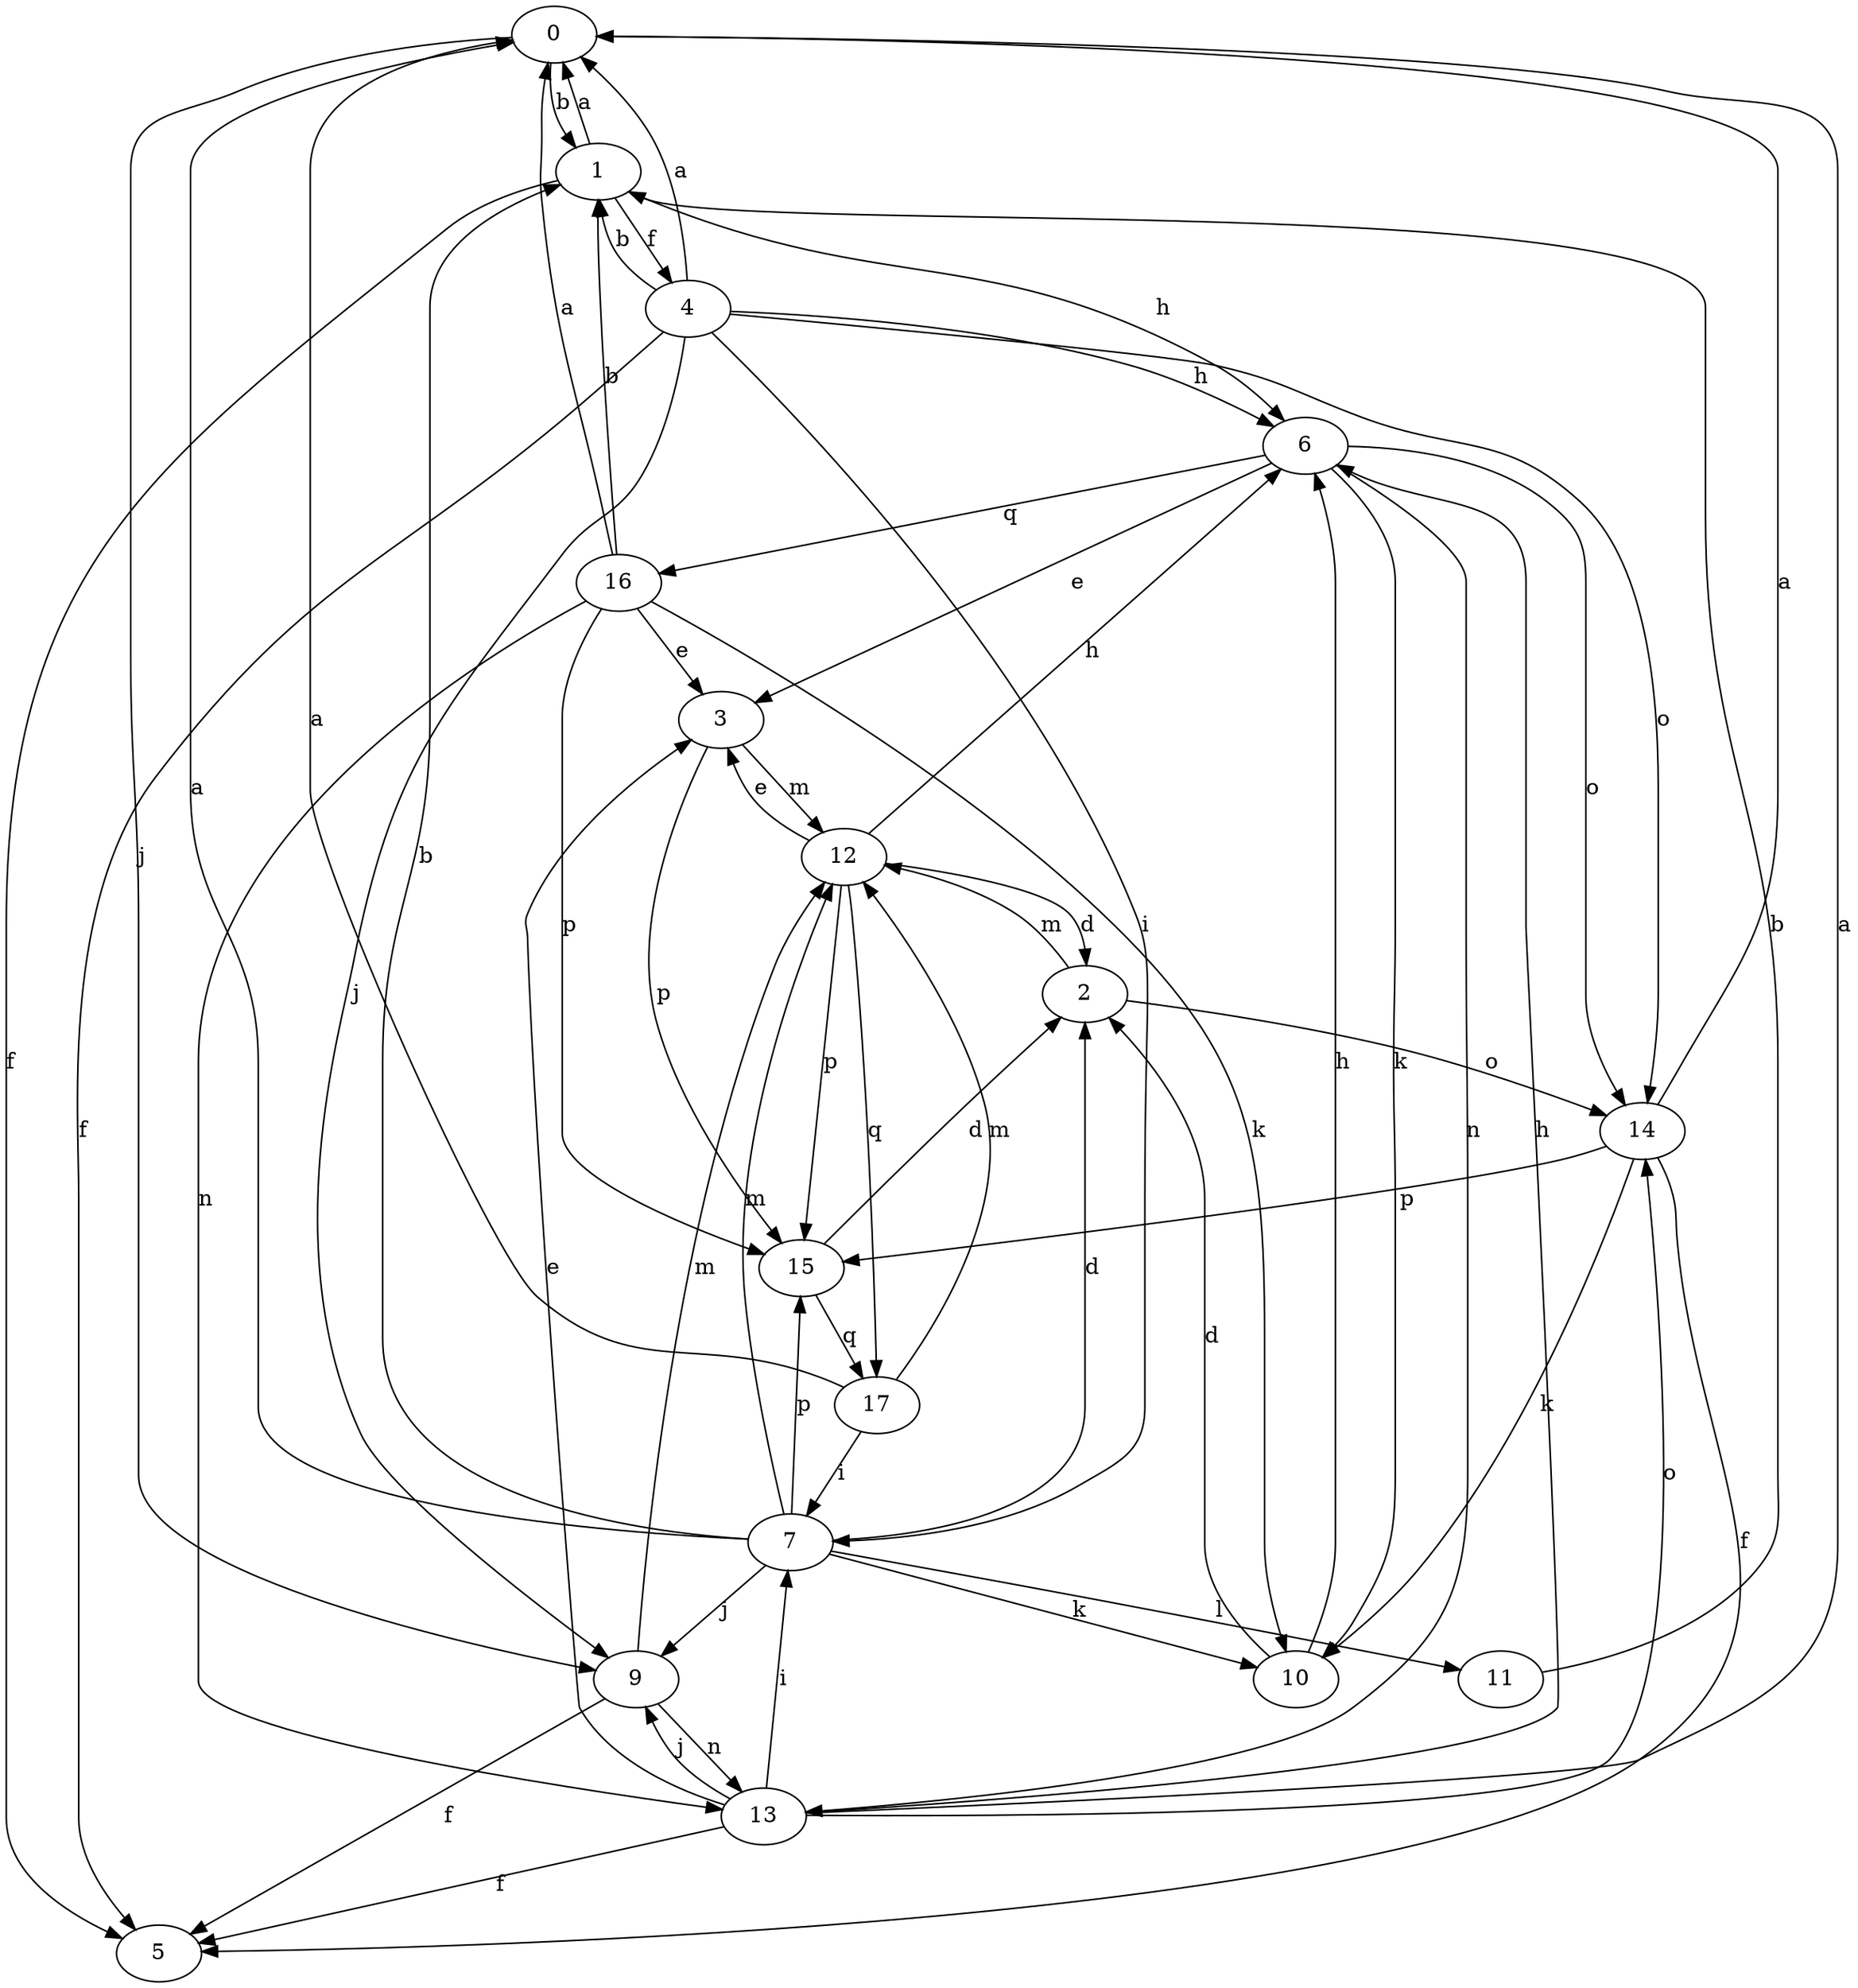 strict digraph  {
0;
1;
2;
3;
4;
5;
6;
7;
9;
10;
11;
12;
13;
14;
15;
16;
17;
0 -> 1  [label=b];
0 -> 9  [label=j];
1 -> 0  [label=a];
1 -> 4  [label=f];
1 -> 5  [label=f];
1 -> 6  [label=h];
2 -> 12  [label=m];
2 -> 14  [label=o];
3 -> 12  [label=m];
3 -> 15  [label=p];
4 -> 0  [label=a];
4 -> 1  [label=b];
4 -> 5  [label=f];
4 -> 6  [label=h];
4 -> 7  [label=i];
4 -> 9  [label=j];
4 -> 14  [label=o];
6 -> 3  [label=e];
6 -> 10  [label=k];
6 -> 13  [label=n];
6 -> 14  [label=o];
6 -> 16  [label=q];
7 -> 0  [label=a];
7 -> 1  [label=b];
7 -> 2  [label=d];
7 -> 9  [label=j];
7 -> 10  [label=k];
7 -> 11  [label=l];
7 -> 12  [label=m];
7 -> 15  [label=p];
9 -> 5  [label=f];
9 -> 12  [label=m];
9 -> 13  [label=n];
10 -> 2  [label=d];
10 -> 6  [label=h];
11 -> 1  [label=b];
12 -> 2  [label=d];
12 -> 3  [label=e];
12 -> 6  [label=h];
12 -> 15  [label=p];
12 -> 17  [label=q];
13 -> 0  [label=a];
13 -> 3  [label=e];
13 -> 5  [label=f];
13 -> 6  [label=h];
13 -> 7  [label=i];
13 -> 9  [label=j];
13 -> 14  [label=o];
14 -> 0  [label=a];
14 -> 5  [label=f];
14 -> 10  [label=k];
14 -> 15  [label=p];
15 -> 2  [label=d];
15 -> 17  [label=q];
16 -> 0  [label=a];
16 -> 1  [label=b];
16 -> 3  [label=e];
16 -> 10  [label=k];
16 -> 13  [label=n];
16 -> 15  [label=p];
17 -> 0  [label=a];
17 -> 7  [label=i];
17 -> 12  [label=m];
}
